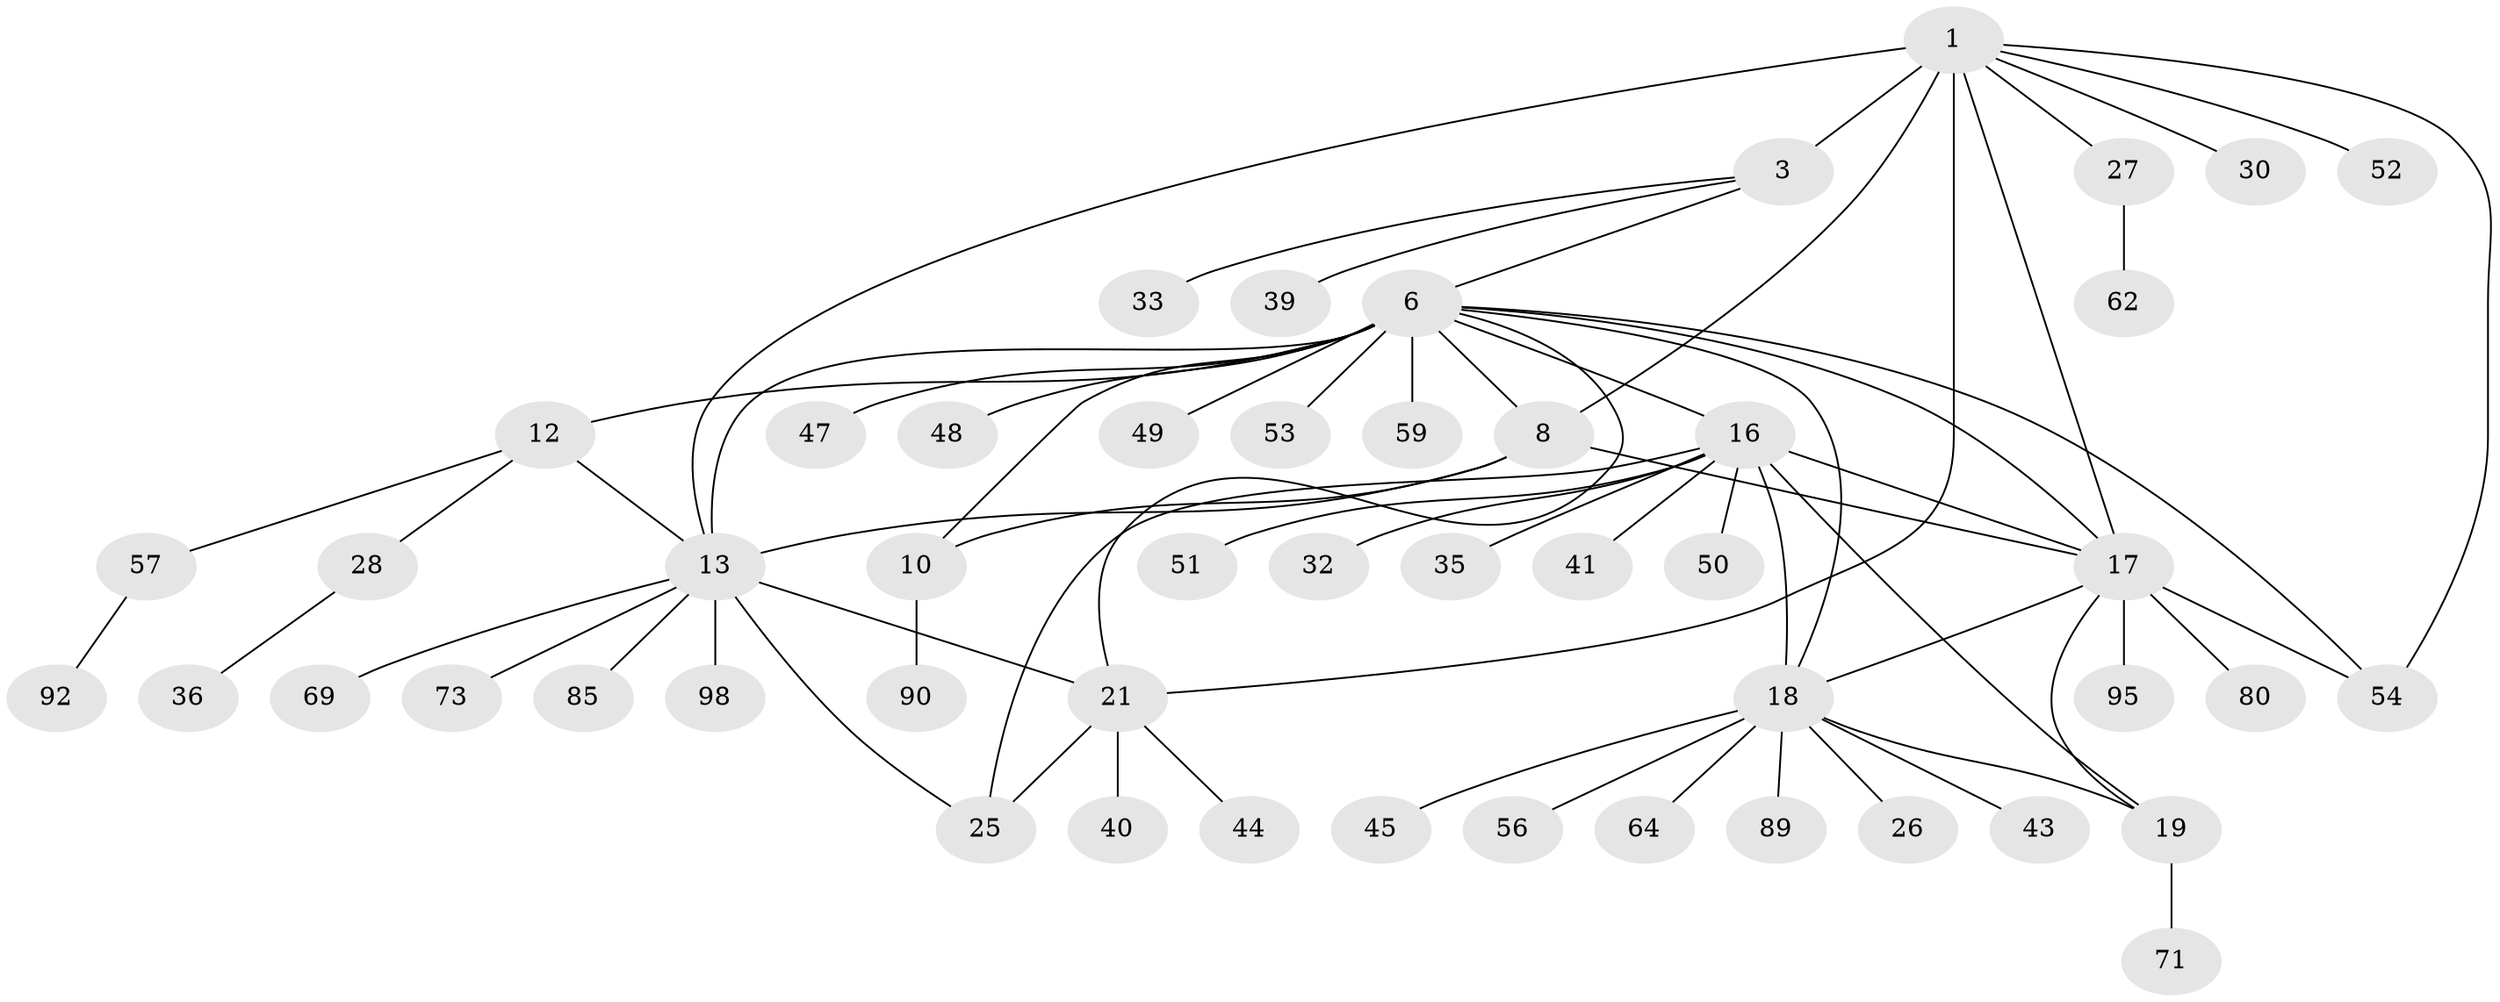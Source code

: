 // original degree distribution, {7: 0.04, 6: 0.04, 8: 0.04, 12: 0.01, 10: 0.03, 4: 0.01, 5: 0.05, 9: 0.02, 11: 0.01, 1: 0.55, 3: 0.05, 2: 0.15}
// Generated by graph-tools (version 1.1) at 2025/16/03/09/25 04:16:11]
// undirected, 50 vertices, 67 edges
graph export_dot {
graph [start="1"]
  node [color=gray90,style=filled];
  1 [super="+2+4+94"];
  3;
  6 [super="+7+77"];
  8 [super="+42+37+78+65"];
  10;
  12 [super="+55+91+66"];
  13 [super="+24+14+63+15+87"];
  16 [super="+67+20+61"];
  17;
  18;
  19;
  21 [super="+22+82"];
  25;
  26;
  27 [super="+84+46"];
  28 [super="+34"];
  30;
  32;
  33;
  35;
  36 [super="+76"];
  39;
  40;
  41 [super="+96"];
  43;
  44;
  45;
  47;
  48;
  49;
  50;
  51;
  52 [super="+60"];
  53;
  54;
  56;
  57;
  59;
  62;
  64;
  69;
  71;
  73 [super="+74+83"];
  80;
  85;
  89;
  90;
  92;
  95;
  98;
  1 -- 3 [weight=4];
  1 -- 17;
  1 -- 54;
  1 -- 52;
  1 -- 21 [weight=2];
  1 -- 8;
  1 -- 27;
  1 -- 13;
  1 -- 30;
  3 -- 33;
  3 -- 39;
  3 -- 6;
  6 -- 8 [weight=3];
  6 -- 10 [weight=3];
  6 -- 21;
  6 -- 12;
  6 -- 13 [weight=3];
  6 -- 47;
  6 -- 48;
  6 -- 16;
  6 -- 18;
  6 -- 17;
  6 -- 49;
  6 -- 53;
  6 -- 54;
  6 -- 59;
  8 -- 10;
  8 -- 13;
  8 -- 17;
  10 -- 90;
  12 -- 13 [weight=3];
  12 -- 28;
  12 -- 57;
  13 -- 98;
  13 -- 73;
  13 -- 21 [weight=3];
  13 -- 85;
  13 -- 25;
  13 -- 69;
  16 -- 17 [weight=2];
  16 -- 18 [weight=2];
  16 -- 19 [weight=2];
  16 -- 32;
  16 -- 35;
  16 -- 41;
  16 -- 50;
  16 -- 51;
  16 -- 25;
  17 -- 18;
  17 -- 19;
  17 -- 54;
  17 -- 80;
  17 -- 95;
  18 -- 19;
  18 -- 26;
  18 -- 43;
  18 -- 45;
  18 -- 56;
  18 -- 64;
  18 -- 89;
  19 -- 71;
  21 -- 25 [weight=3];
  21 -- 40;
  21 -- 44;
  27 -- 62;
  28 -- 36;
  57 -- 92;
}
